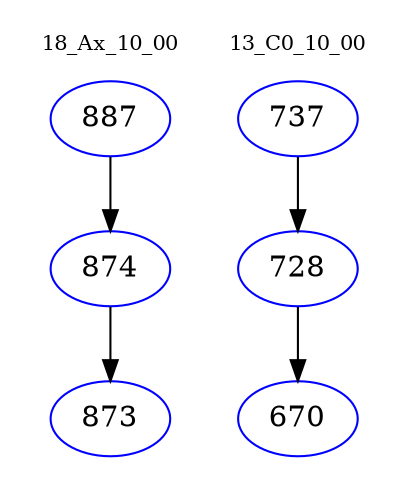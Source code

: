 digraph{
subgraph cluster_0 {
color = white
label = "18_Ax_10_00";
fontsize=10;
T0_887 [label="887", color="blue"]
T0_887 -> T0_874 [color="black"]
T0_874 [label="874", color="blue"]
T0_874 -> T0_873 [color="black"]
T0_873 [label="873", color="blue"]
}
subgraph cluster_1 {
color = white
label = "13_C0_10_00";
fontsize=10;
T1_737 [label="737", color="blue"]
T1_737 -> T1_728 [color="black"]
T1_728 [label="728", color="blue"]
T1_728 -> T1_670 [color="black"]
T1_670 [label="670", color="blue"]
}
}
